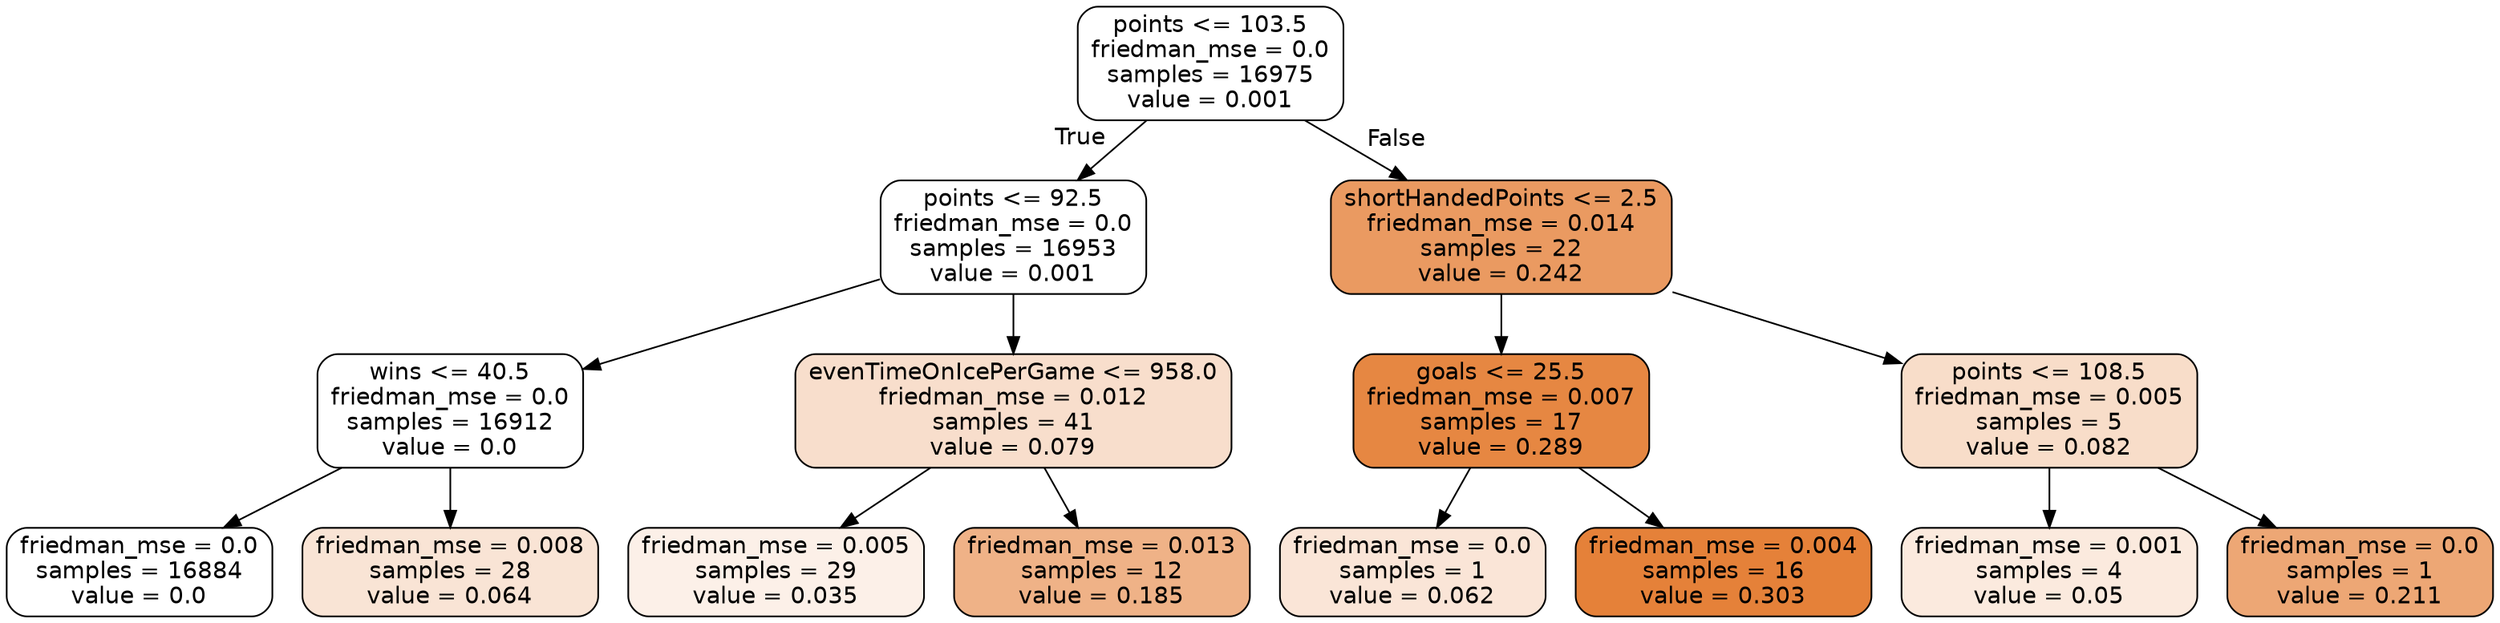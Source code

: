 digraph Tree {
node [shape=box, style="filled, rounded", color="black", fontname="helvetica"] ;
edge [fontname="helvetica"] ;
0 [label="points <= 103.5\nfriedman_mse = 0.0\nsamples = 16975\nvalue = 0.001", fillcolor="#ffffff"] ;
1 [label="points <= 92.5\nfriedman_mse = 0.0\nsamples = 16953\nvalue = 0.001", fillcolor="#ffffff"] ;
0 -> 1 [labeldistance=2.5, labelangle=45, headlabel="True"] ;
2 [label="wins <= 40.5\nfriedman_mse = 0.0\nsamples = 16912\nvalue = 0.0", fillcolor="#ffffff"] ;
1 -> 2 ;
3 [label="friedman_mse = 0.0\nsamples = 16884\nvalue = 0.0", fillcolor="#ffffff"] ;
2 -> 3 ;
4 [label="friedman_mse = 0.008\nsamples = 28\nvalue = 0.064", fillcolor="#f9e4d5"] ;
2 -> 4 ;
5 [label="evenTimeOnIcePerGame <= 958.0\nfriedman_mse = 0.012\nsamples = 41\nvalue = 0.079", fillcolor="#f8decc"] ;
1 -> 5 ;
6 [label="friedman_mse = 0.005\nsamples = 29\nvalue = 0.035", fillcolor="#fcf0e8"] ;
5 -> 6 ;
7 [label="friedman_mse = 0.013\nsamples = 12\nvalue = 0.185", fillcolor="#efb287"] ;
5 -> 7 ;
8 [label="shortHandedPoints <= 2.5\nfriedman_mse = 0.014\nsamples = 22\nvalue = 0.242", fillcolor="#ea9a61"] ;
0 -> 8 [labeldistance=2.5, labelangle=-45, headlabel="False"] ;
9 [label="goals <= 25.5\nfriedman_mse = 0.007\nsamples = 17\nvalue = 0.289", fillcolor="#e68742"] ;
8 -> 9 ;
10 [label="friedman_mse = 0.0\nsamples = 1\nvalue = 0.062", fillcolor="#fae5d7"] ;
9 -> 10 ;
11 [label="friedman_mse = 0.004\nsamples = 16\nvalue = 0.303", fillcolor="#e58139"] ;
9 -> 11 ;
12 [label="points <= 108.5\nfriedman_mse = 0.005\nsamples = 5\nvalue = 0.082", fillcolor="#f8ddc9"] ;
8 -> 12 ;
13 [label="friedman_mse = 0.001\nsamples = 4\nvalue = 0.05", fillcolor="#fbeade"] ;
12 -> 13 ;
14 [label="friedman_mse = 0.0\nsamples = 1\nvalue = 0.211", fillcolor="#eda775"] ;
12 -> 14 ;
}